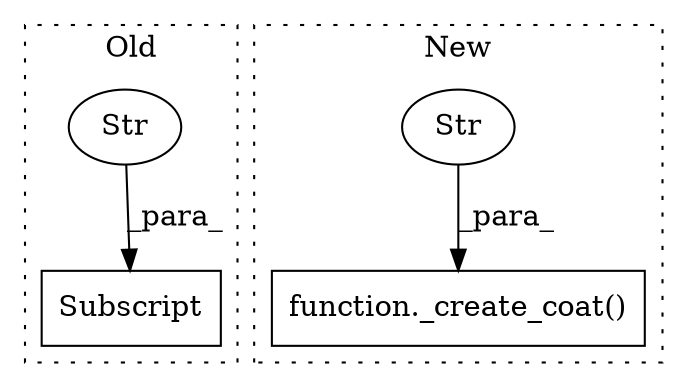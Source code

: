 digraph G {
subgraph cluster0 {
1 [label="Subscript" a="63" s="24345,0" l="25,0" shape="box"];
4 [label="Str" a="66" s="24358" l="11" shape="ellipse"];
label = "Old";
style="dotted";
}
subgraph cluster1 {
2 [label="function._create_coat()" a="75" s="25292,25316" l="13,37" shape="box"];
3 [label="Str" a="66" s="25305" l="11" shape="ellipse"];
label = "New";
style="dotted";
}
3 -> 2 [label="_para_"];
4 -> 1 [label="_para_"];
}